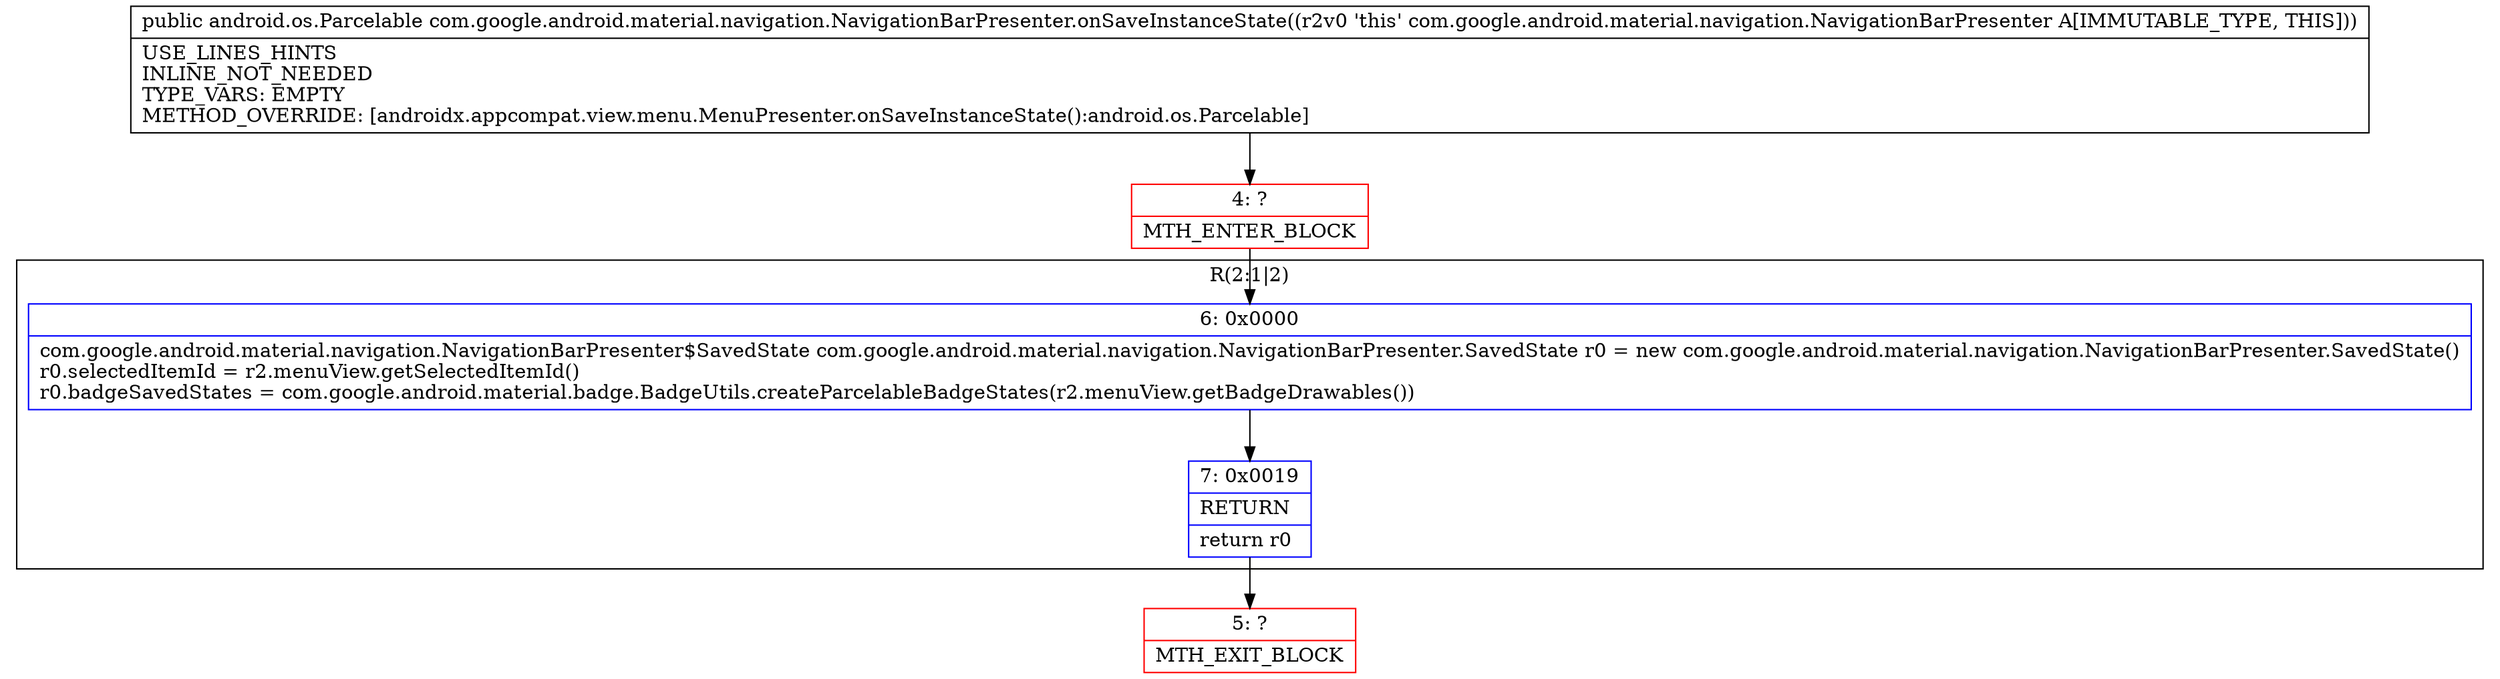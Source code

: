digraph "CFG forcom.google.android.material.navigation.NavigationBarPresenter.onSaveInstanceState()Landroid\/os\/Parcelable;" {
subgraph cluster_Region_1909718891 {
label = "R(2:1|2)";
node [shape=record,color=blue];
Node_6 [shape=record,label="{6\:\ 0x0000|com.google.android.material.navigation.NavigationBarPresenter$SavedState com.google.android.material.navigation.NavigationBarPresenter.SavedState r0 = new com.google.android.material.navigation.NavigationBarPresenter.SavedState()\lr0.selectedItemId = r2.menuView.getSelectedItemId()\lr0.badgeSavedStates = com.google.android.material.badge.BadgeUtils.createParcelableBadgeStates(r2.menuView.getBadgeDrawables())\l}"];
Node_7 [shape=record,label="{7\:\ 0x0019|RETURN\l|return r0\l}"];
}
Node_4 [shape=record,color=red,label="{4\:\ ?|MTH_ENTER_BLOCK\l}"];
Node_5 [shape=record,color=red,label="{5\:\ ?|MTH_EXIT_BLOCK\l}"];
MethodNode[shape=record,label="{public android.os.Parcelable com.google.android.material.navigation.NavigationBarPresenter.onSaveInstanceState((r2v0 'this' com.google.android.material.navigation.NavigationBarPresenter A[IMMUTABLE_TYPE, THIS]))  | USE_LINES_HINTS\lINLINE_NOT_NEEDED\lTYPE_VARS: EMPTY\lMETHOD_OVERRIDE: [androidx.appcompat.view.menu.MenuPresenter.onSaveInstanceState():android.os.Parcelable]\l}"];
MethodNode -> Node_4;Node_6 -> Node_7;
Node_7 -> Node_5;
Node_4 -> Node_6;
}

